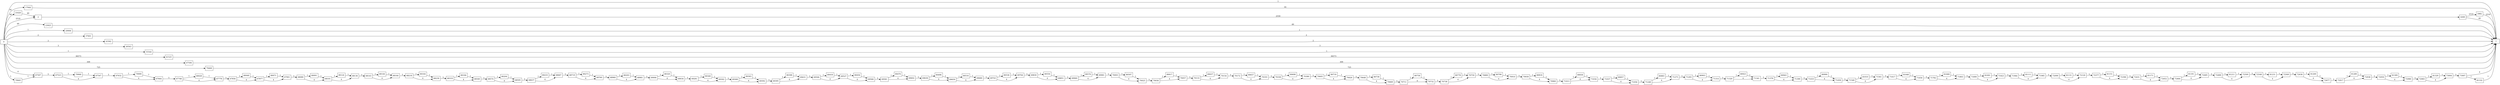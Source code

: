 digraph {
	graph [rankdir=LR]
	node [shape=rectangle]
	2 -> 4268 [label=2559]
	4268 -> 1 [label=40]
	4268 -> 5982 [label=2519]
	5982 -> 1 [label=2519]
	17944 -> 1 [label=81]
	23925 -> 1 [label=49]
	29906 -> 1 [label=1]
	31620 -> 2 [label=40]
	37601 -> 1 [label=2]
	43582 -> 1 [label=2]
	49563 -> 1 [label=3]
	55544 -> 1 [label=1]
	61525 -> 1 [label=36573]
	67506 -> 1 [label=309]
	67507 -> 67523 [label=5]
	67523 -> 67547 [label=4]
	67523 -> 79968 [label=1]
	67547 -> 67632 [label=5]
	67632 -> 67664 [label=4]
	67632 -> 79999 [label=1]
	67664 -> 67748 [label=5]
	67748 -> 67778 [label=4]
	67748 -> 80028 [label=1]
	67778 -> 67856 [label=5]
	67856 -> 67877 [label=4]
	67856 -> 80048 [label=1]
	67877 -> 67901 [label=4]
	67877 -> 80071 [label=1]
	67901 -> 68080 [label=5]
	68080 -> 68101 [label=4]
	68080 -> 80091 [label=1]
	68101 -> 68136 [label=4]
	68101 -> 80124 [label=1]
	68136 -> 68143 [label=5]
	68143 -> 68164 [label=4]
	68143 -> 80144 [label=1]
	68164 -> 68218 [label=5]
	68218 -> 68239 [label=4]
	68218 -> 80164 [label=1]
	68239 -> 68319 [label=5]
	68319 -> 68340 [label=4]
	68319 -> 80184 [label=1]
	68340 -> 68574 [label=5]
	68574 -> 68595 [label=4]
	68574 -> 80204 [label=1]
	68595 -> 68637 [label=5]
	68637 -> 68667 [label=4]
	68637 -> 80233 [label=1]
	68667 -> 68719 [label=5]
	68719 -> 68760 [label=4]
	68719 -> 80273 [label=1]
	68760 -> 68960 [label=5]
	68960 -> 68981 [label=4]
	68960 -> 80293 [label=1]
	68981 -> 69006 [label=5]
	69006 -> 69034 [label=4]
	69006 -> 80320 [label=1]
	69034 -> 69281 [label=5]
	69281 -> 69302 [label=4]
	69281 -> 80340 [label=1]
	69302 -> 69368 [label=5]
	69368 -> 69392 [label=4]
	69368 -> 80363 [label=1]
	69392 -> 69395 [label=5]
	69395 -> 69431 [label=4]
	69395 -> 80398 [label=1]
	69431 -> 69506 [label=5]
	69506 -> 69527 [label=4]
	69506 -> 80418 [label=1]
	69527 -> 69566 [label=4]
	69527 -> 80456 [label=1]
	69566 -> 69581 [label=5]
	69581 -> 69602 [label=4]
	69581 -> 80476 [label=1]
	69602 -> 69638 [label=5]
	69638 -> 69659 [label=4]
	69638 -> 80496 [label=1]
	69659 -> 69680 [label=4]
	69659 -> 80516 [label=1]
	69680 -> 69743 [label=5]
	69743 -> 69764 [label=4]
	69743 -> 80536 [label=1]
	69764 -> 69830 [label=5]
	69830 -> 69851 [label=4]
	69830 -> 80556 [label=1]
	69851 -> 69960 [label=5]
	69960 -> 69981 [label=4]
	69960 -> 80576 [label=1]
	69981 -> 70003 [label=5]
	70003 -> 70025 [label=4]
	70003 -> 80597 [label=1]
	70025 -> 70036 [label=5]
	70036 -> 70057 [label=4]
	70036 -> 80617 [label=1]
	70057 -> 70133 [label=5]
	70133 -> 70154 [label=4]
	70133 -> 80637 [label=1]
	70154 -> 70172 [label=5]
	70172 -> 70193 [label=4]
	70172 -> 80657 [label=1]
	70193 -> 70338 [label=5]
	70338 -> 70380 [label=4]
	70338 -> 80698 [label=1]
	70380 -> 70605 [label=5]
	70605 -> 70626 [label=4]
	70605 -> 80718 [label=1]
	70626 -> 70648 [label=5]
	70648 -> 70669 [label=4]
	70648 -> 80738 [label=1]
	70669 -> 70711 [label=5]
	70711 -> 70732 [label=4]
	70711 -> 80758 [label=1]
	70732 -> 70738 [label=5]
	70738 -> 70759 [label=4]
	70738 -> 80778 [label=1]
	70759 -> 70889 [label=5]
	70889 -> 70910 [label=4]
	70889 -> 80798 [label=1]
	70910 -> 70939 [label=5]
	70939 -> 70960 [label=4]
	70939 -> 80818 [label=1]
	70960 -> 71013 [label=5]
	71013 -> 71034 [label=4]
	71013 -> 80838 [label=1]
	71034 -> 71037 [label=5]
	71037 -> 71056 [label=4]
	71037 -> 80857 [label=1]
	71056 -> 71248 [label=5]
	71248 -> 71275 [label=4]
	71248 -> 80883 [label=1]
	71275 -> 71293 [label=5]
	71293 -> 71314 [label=4]
	71293 -> 80903 [label=1]
	71314 -> 71320 [label=5]
	71320 -> 71341 [label=4]
	71320 -> 80923 [label=1]
	71341 -> 71378 [label=5]
	71378 -> 71399 [label=4]
	71378 -> 80943 [label=1]
	71399 -> 71410 [label=5]
	71410 -> 71458 [label=4]
	71410 -> 80990 [label=1]
	71458 -> 71540 [label=5]
	71540 -> 71561 [label=4]
	71540 -> 81010 [label=1]
	71561 -> 71617 [label=5]
	71617 -> 71656 [label=4]
	71617 -> 81048 [label=1]
	71656 -> 71782 [label=5]
	71782 -> 71803 [label=4]
	71782 -> 81068 [label=1]
	71803 -> 71899 [label=5]
	71899 -> 71923 [label=4]
	71899 -> 81091 [label=1]
	71923 -> 71964 [label=5]
	71964 -> 71985 [label=4]
	71964 -> 81111 [label=1]
	71985 -> 72099 [label=5]
	72099 -> 72120 [label=4]
	72099 -> 81131 [label=1]
	72120 -> 72377 [label=5]
	72377 -> 72398 [label=4]
	72377 -> 81151 [label=1]
	72398 -> 72431 [label=5]
	72431 -> 72452 [label=4]
	72431 -> 81171 [label=1]
	72452 -> 72464 [label=5]
	72464 -> 72485 [label=4]
	72464 -> 81191 [label=1]
	72485 -> 72488 [label=5]
	72488 -> 72509 [label=4]
	72488 -> 81211 [label=1]
	72509 -> 72548 [label=5]
	72548 -> 72569 [label=4]
	72548 -> 81231 [label=1]
	72569 -> 72638 [label=5]
	72638 -> 72677 [label=4]
	72638 -> 81269 [label=1]
	72677 -> 72917 [label=5]
	72917 -> 72938 [label=4]
	72917 -> 81289 [label=1]
	72938 -> 72959 [label=5]
	72959 -> 72980 [label=4]
	72959 -> 81309 [label=1]
	72980 -> 72983 [label=5]
	72983 -> 73004 [label=4]
	72983 -> 81329 [label=1]
	73004 -> 73007 [label=5]
	73007 -> 1 [label=4]
	73007 -> 81332 [label=1]
	79468 -> 1 [label=725]
	79945 -> 67507 [label=1]
	79968 -> 67547 [label=1]
	79999 -> 67664 [label=1]
	80028 -> 67778 [label=1]
	80048 -> 67877 [label=1]
	80071 -> 67901 [label=1]
	80091 -> 68101 [label=1]
	80124 -> 68136 [label=1]
	80144 -> 68164 [label=1]
	80164 -> 68239 [label=1]
	80184 -> 68340 [label=1]
	80204 -> 68595 [label=1]
	80233 -> 68667 [label=1]
	80273 -> 68760 [label=1]
	80293 -> 68981 [label=1]
	80320 -> 69034 [label=1]
	80340 -> 69302 [label=1]
	80363 -> 69392 [label=1]
	80398 -> 69431 [label=1]
	80418 -> 69527 [label=1]
	80456 -> 69566 [label=1]
	80476 -> 69602 [label=1]
	80496 -> 69659 [label=1]
	80516 -> 69680 [label=1]
	80536 -> 69764 [label=1]
	80556 -> 69851 [label=1]
	80576 -> 69981 [label=1]
	80597 -> 70025 [label=1]
	80617 -> 70057 [label=1]
	80637 -> 70154 [label=1]
	80657 -> 70193 [label=1]
	80698 -> 70380 [label=1]
	80718 -> 70626 [label=1]
	80738 -> 70669 [label=1]
	80758 -> 70732 [label=1]
	80778 -> 70759 [label=1]
	80798 -> 70910 [label=1]
	80818 -> 70960 [label=1]
	80838 -> 71034 [label=1]
	80857 -> 71056 [label=1]
	80883 -> 71275 [label=1]
	80903 -> 71314 [label=1]
	80923 -> 71341 [label=1]
	80943 -> 71399 [label=1]
	80990 -> 71458 [label=1]
	81010 -> 71561 [label=1]
	81048 -> 71656 [label=1]
	81068 -> 71803 [label=1]
	81091 -> 71923 [label=1]
	81111 -> 71985 [label=1]
	81131 -> 72120 [label=1]
	81151 -> 72398 [label=1]
	81171 -> 72452 [label=1]
	81191 -> 72485 [label=1]
	81211 -> 72509 [label=1]
	81231 -> 72569 [label=1]
	81269 -> 72677 [label=1]
	81289 -> 72938 [label=1]
	81309 -> 72980 [label=1]
	81329 -> 73004 [label=1]
	81332 -> 1 [label=1]
	0 -> 2 [label=2519]
	0 -> 67507 [label=4]
	0 -> 1 [label=1]
	0 -> 17944 [label=81]
	0 -> 23925 [label=49]
	0 -> 29906 [label=1]
	0 -> 31620 [label=40]
	0 -> 37601 [label=2]
	0 -> 43582 [label=2]
	0 -> 49563 [label=3]
	0 -> 55544 [label=1]
	0 -> 61525 [label=36573]
	0 -> 67506 [label=309]
	0 -> 79468 [label=725]
	0 -> 79945 [label=1]
}
